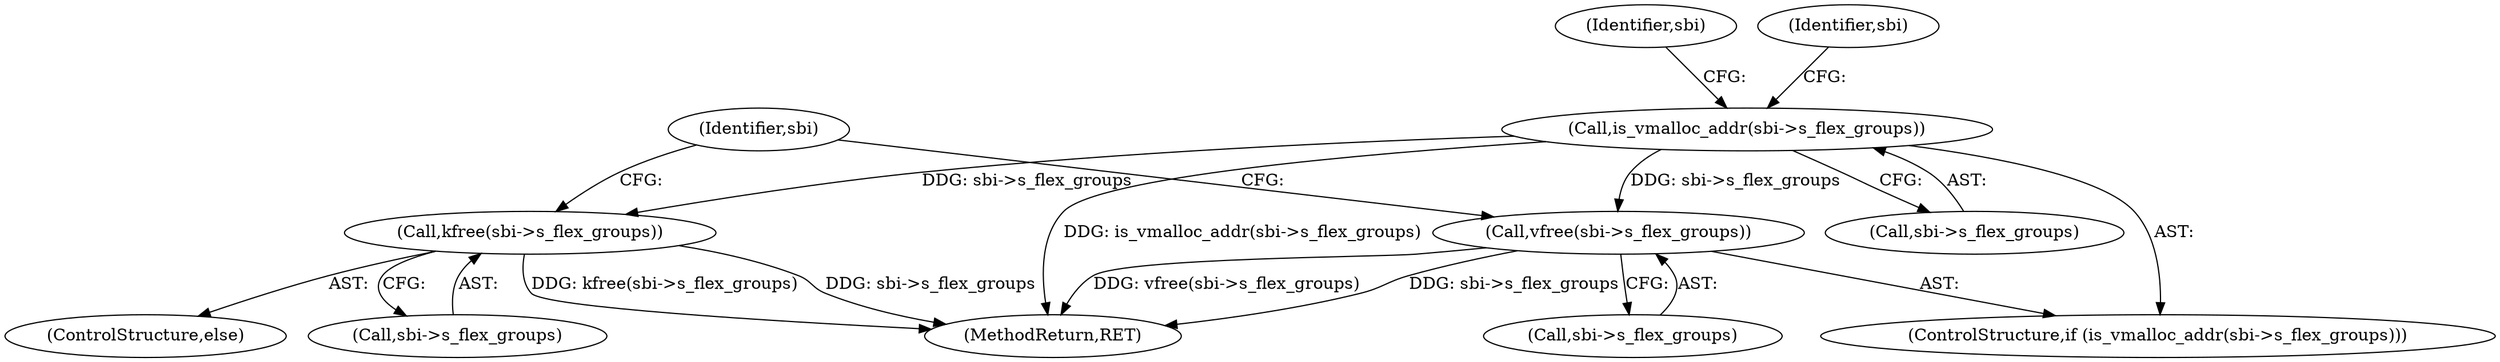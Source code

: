 digraph "0_linux_0449641130f5652b344ef6fa39fa019d7e94660a@API" {
"1002122" [label="(Call,is_vmalloc_addr(sbi->s_flex_groups))"];
"1002126" [label="(Call,vfree(sbi->s_flex_groups))"];
"1002131" [label="(Call,kfree(sbi->s_flex_groups))"];
"1002138" [label="(Identifier,sbi)"];
"1002131" [label="(Call,kfree(sbi->s_flex_groups))"];
"1002132" [label="(Call,sbi->s_flex_groups)"];
"1002127" [label="(Call,sbi->s_flex_groups)"];
"1002122" [label="(Call,is_vmalloc_addr(sbi->s_flex_groups))"];
"1002121" [label="(ControlStructure,if (is_vmalloc_addr(sbi->s_flex_groups)))"];
"1002133" [label="(Identifier,sbi)"];
"1002130" [label="(ControlStructure,else)"];
"1002126" [label="(Call,vfree(sbi->s_flex_groups))"];
"1002128" [label="(Identifier,sbi)"];
"1002123" [label="(Call,sbi->s_flex_groups)"];
"1002222" [label="(MethodReturn,RET)"];
"1002122" -> "1002121"  [label="AST: "];
"1002122" -> "1002123"  [label="CFG: "];
"1002123" -> "1002122"  [label="AST: "];
"1002128" -> "1002122"  [label="CFG: "];
"1002133" -> "1002122"  [label="CFG: "];
"1002122" -> "1002222"  [label="DDG: is_vmalloc_addr(sbi->s_flex_groups)"];
"1002122" -> "1002126"  [label="DDG: sbi->s_flex_groups"];
"1002122" -> "1002131"  [label="DDG: sbi->s_flex_groups"];
"1002126" -> "1002121"  [label="AST: "];
"1002126" -> "1002127"  [label="CFG: "];
"1002127" -> "1002126"  [label="AST: "];
"1002138" -> "1002126"  [label="CFG: "];
"1002126" -> "1002222"  [label="DDG: vfree(sbi->s_flex_groups)"];
"1002126" -> "1002222"  [label="DDG: sbi->s_flex_groups"];
"1002131" -> "1002130"  [label="AST: "];
"1002131" -> "1002132"  [label="CFG: "];
"1002132" -> "1002131"  [label="AST: "];
"1002138" -> "1002131"  [label="CFG: "];
"1002131" -> "1002222"  [label="DDG: kfree(sbi->s_flex_groups)"];
"1002131" -> "1002222"  [label="DDG: sbi->s_flex_groups"];
}
